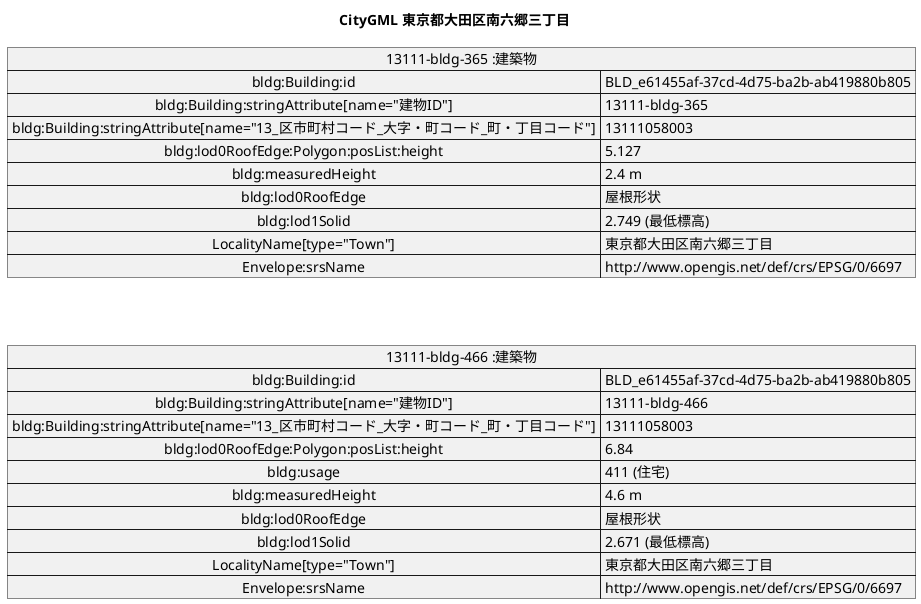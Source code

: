 @startuml
title CityGML 東京都大田区南六郷三丁目

map "13111-bldg-466 :建築物" as bldg466 {
 bldg:Building:id => BLD_e61455af-37cd-4d75-ba2b-ab419880b805
 bldg:Building:stringAttribute[name="建物ID"] => 13111-bldg-466
 bldg:Building:stringAttribute[name="13_区市町村コード_大字・町コード_町・丁目コード"] => 13111058003
 bldg:lod0RoofEdge:Polygon:posList:height => 6.84
 bldg:usage => 411 (住宅)
 bldg:measuredHeight => 4.6 m
 bldg:lod0RoofEdge => 屋根形状
 bldg:lod1Solid => 2.671 (最低標高)
 LocalityName[type="Town"] => 東京都大田区南六郷三丁目
 Envelope:srsName => http://www.opengis.net/def/crs/EPSG/0/6697
}

map "13111-bldg-365 :建築物" as bldg365 {
 bldg:Building:id => BLD_e61455af-37cd-4d75-ba2b-ab419880b805
 bldg:Building:stringAttribute[name="建物ID"] => 13111-bldg-365
 bldg:Building:stringAttribute[name="13_区市町村コード_大字・町コード_町・丁目コード"] => 13111058003
 bldg:lod0RoofEdge:Polygon:posList:height => 5.127
 bldg:measuredHeight => 2.4 m
 bldg:lod0RoofEdge => 屋根形状
 bldg:lod1Solid => 2.749 (最低標高)
 LocalityName[type="Town"] => 東京都大田区南六郷三丁目
 Envelope:srsName => http://www.opengis.net/def/crs/EPSG/0/6697
}

bldg365 -[hidden]- bldg466
@enduml
